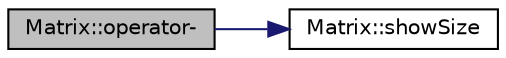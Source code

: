 digraph "Matrix::operator-"
{
 // LATEX_PDF_SIZE
  edge [fontname="Helvetica",fontsize="10",labelfontname="Helvetica",labelfontsize="10"];
  node [fontname="Helvetica",fontsize="10",shape=record];
  rankdir="LR";
  Node1 [label="Matrix::operator-",height=0.2,width=0.4,color="black", fillcolor="grey75", style="filled", fontcolor="black",tooltip=" "];
  Node1 -> Node2 [color="midnightblue",fontsize="10",style="solid",fontname="Helvetica"];
  Node2 [label="Matrix::showSize",height=0.2,width=0.4,color="black", fillcolor="white", style="filled",URL="$class_matrix.html#aaebd4515991c24fafd2d606ea18f6d20",tooltip=" "];
}
